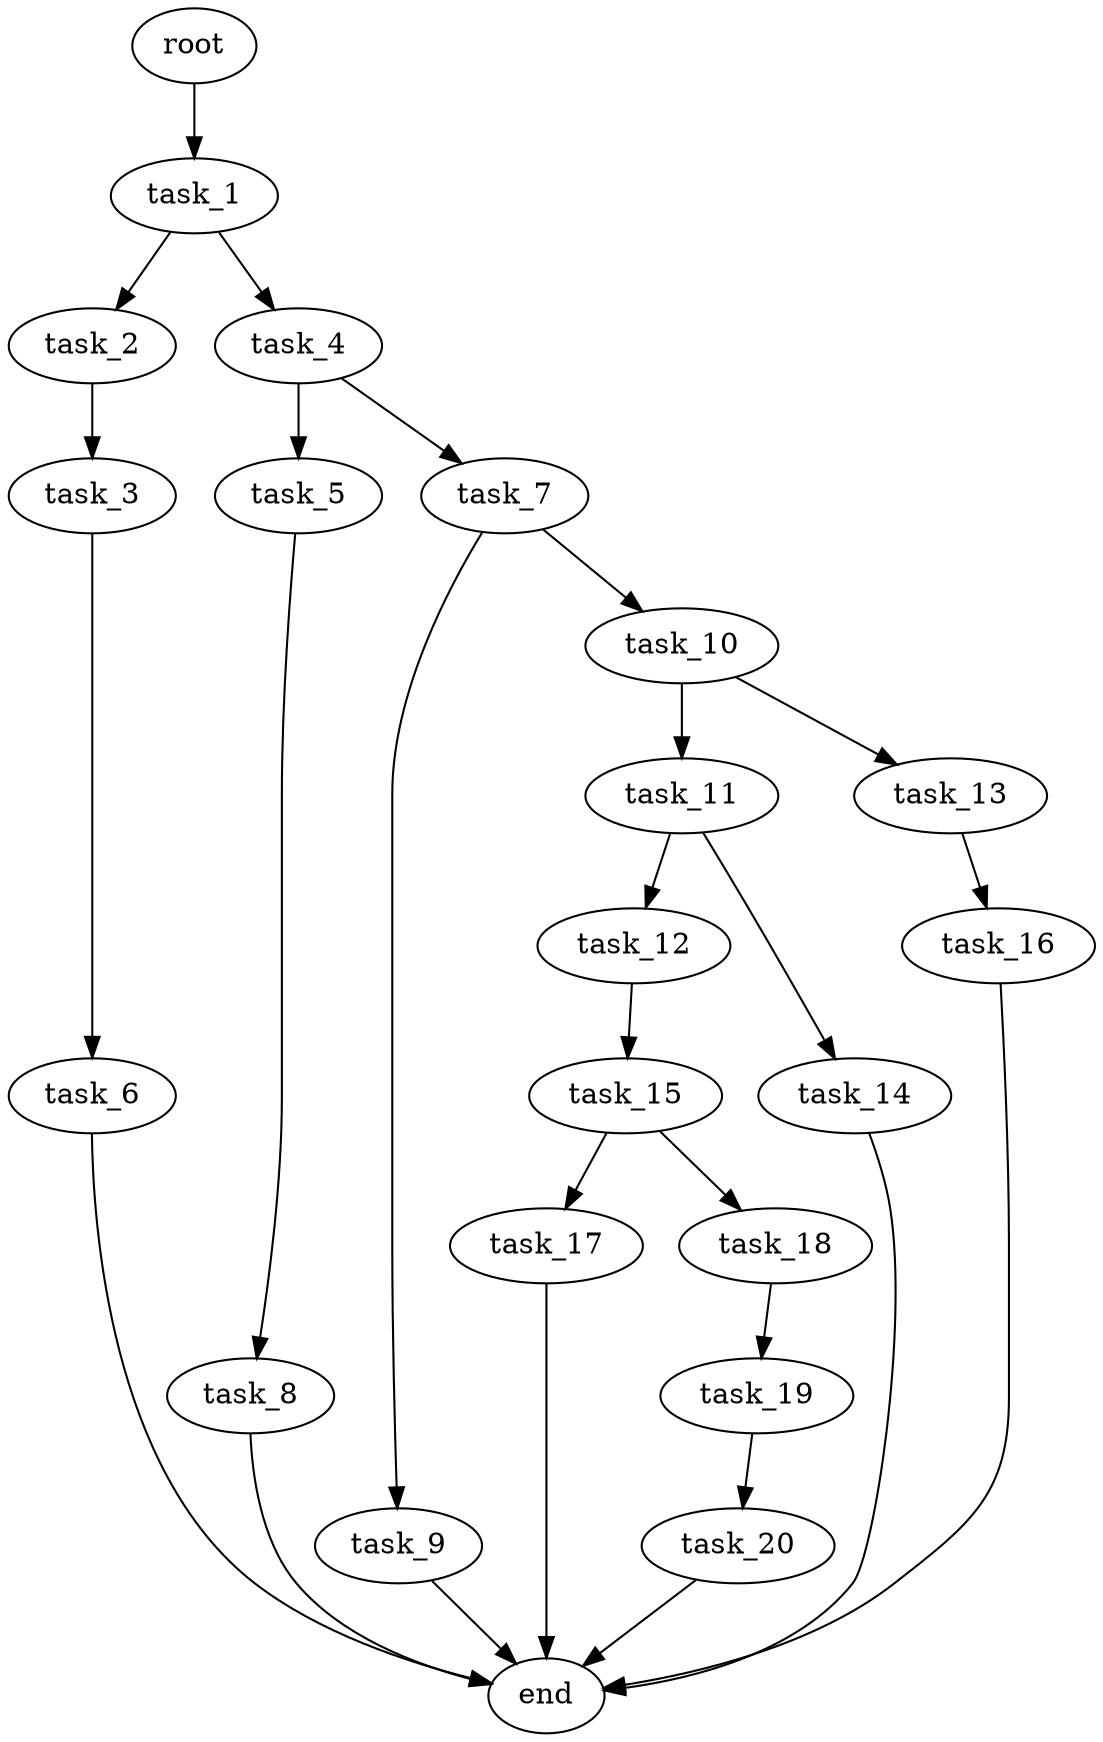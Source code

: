 digraph G {
  root [size="0.000000e+00"];
  task_1 [size="2.829107e+10"];
  task_2 [size="2.986260e+10"];
  task_3 [size="5.869790e+10"];
  task_4 [size="9.989024e+10"];
  task_5 [size="4.896914e+10"];
  task_6 [size="1.486806e+10"];
  task_7 [size="5.386267e+10"];
  task_8 [size="3.451894e+10"];
  task_9 [size="5.519622e+10"];
  task_10 [size="5.434757e+10"];
  task_11 [size="4.553991e+10"];
  task_12 [size="3.218452e+10"];
  task_13 [size="1.887335e+10"];
  task_14 [size="6.975287e+10"];
  task_15 [size="5.718405e+10"];
  task_16 [size="2.336391e+10"];
  task_17 [size="7.755669e+10"];
  task_18 [size="4.374293e+09"];
  task_19 [size="7.447307e+10"];
  task_20 [size="7.052574e+10"];
  end [size="0.000000e+00"];

  root -> task_1 [size="1.000000e-12"];
  task_1 -> task_2 [size="2.986260e+08"];
  task_1 -> task_4 [size="9.989024e+08"];
  task_2 -> task_3 [size="5.869790e+08"];
  task_3 -> task_6 [size="1.486806e+08"];
  task_4 -> task_5 [size="4.896914e+08"];
  task_4 -> task_7 [size="5.386267e+08"];
  task_5 -> task_8 [size="3.451894e+08"];
  task_6 -> end [size="1.000000e-12"];
  task_7 -> task_9 [size="5.519622e+08"];
  task_7 -> task_10 [size="5.434757e+08"];
  task_8 -> end [size="1.000000e-12"];
  task_9 -> end [size="1.000000e-12"];
  task_10 -> task_11 [size="4.553991e+08"];
  task_10 -> task_13 [size="1.887335e+08"];
  task_11 -> task_12 [size="3.218452e+08"];
  task_11 -> task_14 [size="6.975287e+08"];
  task_12 -> task_15 [size="5.718405e+08"];
  task_13 -> task_16 [size="2.336391e+08"];
  task_14 -> end [size="1.000000e-12"];
  task_15 -> task_17 [size="7.755669e+08"];
  task_15 -> task_18 [size="4.374293e+07"];
  task_16 -> end [size="1.000000e-12"];
  task_17 -> end [size="1.000000e-12"];
  task_18 -> task_19 [size="7.447307e+08"];
  task_19 -> task_20 [size="7.052574e+08"];
  task_20 -> end [size="1.000000e-12"];
}
